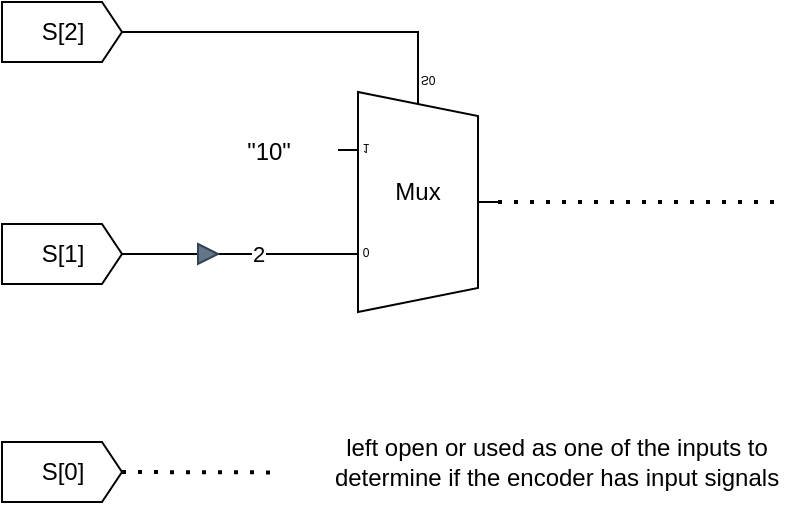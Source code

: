 <mxfile version="21.2.1" type="device">
  <diagram name="第 1 页" id="KjHsa1RuTMp1KDAT6KxI">
    <mxGraphModel dx="917" dy="674" grid="1" gridSize="10" guides="1" tooltips="1" connect="1" arrows="1" fold="1" page="1" pageScale="1" pageWidth="3300" pageHeight="2339" background="none" math="0" shadow="0">
      <root>
        <mxCell id="0" />
        <mxCell id="1" parent="0" />
        <mxCell id="cctHgGJsLOtrq9aGnDQg-1" value="Mux" style="shadow=0;dashed=0;align=center;html=1;strokeWidth=1;shape=mxgraph.electrical.abstract.mux2;whiteSpace=wrap;flipV=1;" vertex="1" parent="1">
          <mxGeometry x="630" y="385" width="80" height="120" as="geometry" />
        </mxCell>
        <mxCell id="cctHgGJsLOtrq9aGnDQg-5" style="edgeStyle=orthogonalEdgeStyle;rounded=0;orthogonalLoop=1;jettySize=auto;html=1;exitX=1;exitY=0.5;exitDx=0;exitDy=0;exitPerimeter=0;entryX=0.375;entryY=1;entryDx=10;entryDy=0;entryPerimeter=0;endArrow=none;endFill=0;" edge="1" parent="1" source="cctHgGJsLOtrq9aGnDQg-2" target="cctHgGJsLOtrq9aGnDQg-1">
          <mxGeometry relative="1" as="geometry" />
        </mxCell>
        <mxCell id="cctHgGJsLOtrq9aGnDQg-2" value="S[2]" style="html=1;shadow=0;dashed=0;align=center;verticalAlign=middle;shape=mxgraph.arrows2.arrow;dy=0;dx=10;notch=0;" vertex="1" parent="1">
          <mxGeometry x="462" y="350" width="60" height="30" as="geometry" />
        </mxCell>
        <mxCell id="cctHgGJsLOtrq9aGnDQg-6" style="edgeStyle=orthogonalEdgeStyle;rounded=0;orthogonalLoop=1;jettySize=auto;html=1;exitX=1;exitY=0.5;exitDx=0;exitDy=0;exitPerimeter=0;entryX=0;entryY=0.217;entryDx=0;entryDy=3;entryPerimeter=0;endArrow=none;endFill=0;" edge="1" parent="1" source="cctHgGJsLOtrq9aGnDQg-3" target="cctHgGJsLOtrq9aGnDQg-1">
          <mxGeometry relative="1" as="geometry" />
        </mxCell>
        <mxCell id="cctHgGJsLOtrq9aGnDQg-19" value="2" style="edgeLabel;html=1;align=center;verticalAlign=middle;resizable=0;points=[];" vertex="1" connectable="0" parent="cctHgGJsLOtrq9aGnDQg-6">
          <mxGeometry x="0.258" y="3" relative="1" as="geometry">
            <mxPoint y="3" as="offset" />
          </mxGeometry>
        </mxCell>
        <mxCell id="cctHgGJsLOtrq9aGnDQg-3" value="S[1]" style="html=1;shadow=0;dashed=0;align=center;verticalAlign=middle;shape=mxgraph.arrows2.arrow;dy=0;dx=10;notch=0;" vertex="1" parent="1">
          <mxGeometry x="462" y="461" width="60" height="30" as="geometry" />
        </mxCell>
        <mxCell id="cctHgGJsLOtrq9aGnDQg-4" value="S[0]" style="html=1;shadow=0;dashed=0;align=center;verticalAlign=middle;shape=mxgraph.arrows2.arrow;dy=0;dx=10;notch=0;" vertex="1" parent="1">
          <mxGeometry x="462" y="570" width="60" height="30" as="geometry" />
        </mxCell>
        <mxCell id="cctHgGJsLOtrq9aGnDQg-7" value="&quot;10&quot;" style="text;html=1;align=center;verticalAlign=middle;resizable=0;points=[];autosize=1;strokeColor=none;fillColor=none;" vertex="1" parent="1">
          <mxGeometry x="570" y="410" width="50" height="30" as="geometry" />
        </mxCell>
        <mxCell id="cctHgGJsLOtrq9aGnDQg-8" value="left open or used as one of the inputs to &lt;br&gt;determine&amp;nbsp;if the encoder has input signals" style="text;html=1;align=center;verticalAlign=middle;resizable=0;points=[];autosize=1;strokeColor=none;fillColor=none;" vertex="1" parent="1">
          <mxGeometry x="614" y="560" width="250" height="40" as="geometry" />
        </mxCell>
        <mxCell id="cctHgGJsLOtrq9aGnDQg-18" value="" style="endArrow=none;dashed=1;html=1;dashPattern=1 3;strokeWidth=2;rounded=0;exitX=1;exitY=0.5;exitDx=0;exitDy=0;exitPerimeter=0;entryX=0.002;entryY=0.507;entryDx=0;entryDy=0;entryPerimeter=0;" edge="1" parent="1" source="cctHgGJsLOtrq9aGnDQg-4">
          <mxGeometry width="50" height="50" relative="1" as="geometry">
            <mxPoint x="733" y="450" as="sourcePoint" />
            <mxPoint x="598.92" y="585.21" as="targetPoint" />
          </mxGeometry>
        </mxCell>
        <mxCell id="cctHgGJsLOtrq9aGnDQg-20" value="" style="endArrow=none;dashed=1;html=1;dashPattern=1 3;strokeWidth=2;rounded=0;" edge="1" parent="1">
          <mxGeometry width="50" height="50" relative="1" as="geometry">
            <mxPoint x="710" y="450" as="sourcePoint" />
            <mxPoint x="850" y="450" as="targetPoint" />
          </mxGeometry>
        </mxCell>
        <mxCell id="cctHgGJsLOtrq9aGnDQg-21" value="" style="triangle;whiteSpace=wrap;html=1;fillColor=#647687;fontColor=#ffffff;strokeColor=#314354;" vertex="1" parent="1">
          <mxGeometry x="560" y="471" width="10" height="10" as="geometry" />
        </mxCell>
      </root>
    </mxGraphModel>
  </diagram>
</mxfile>
